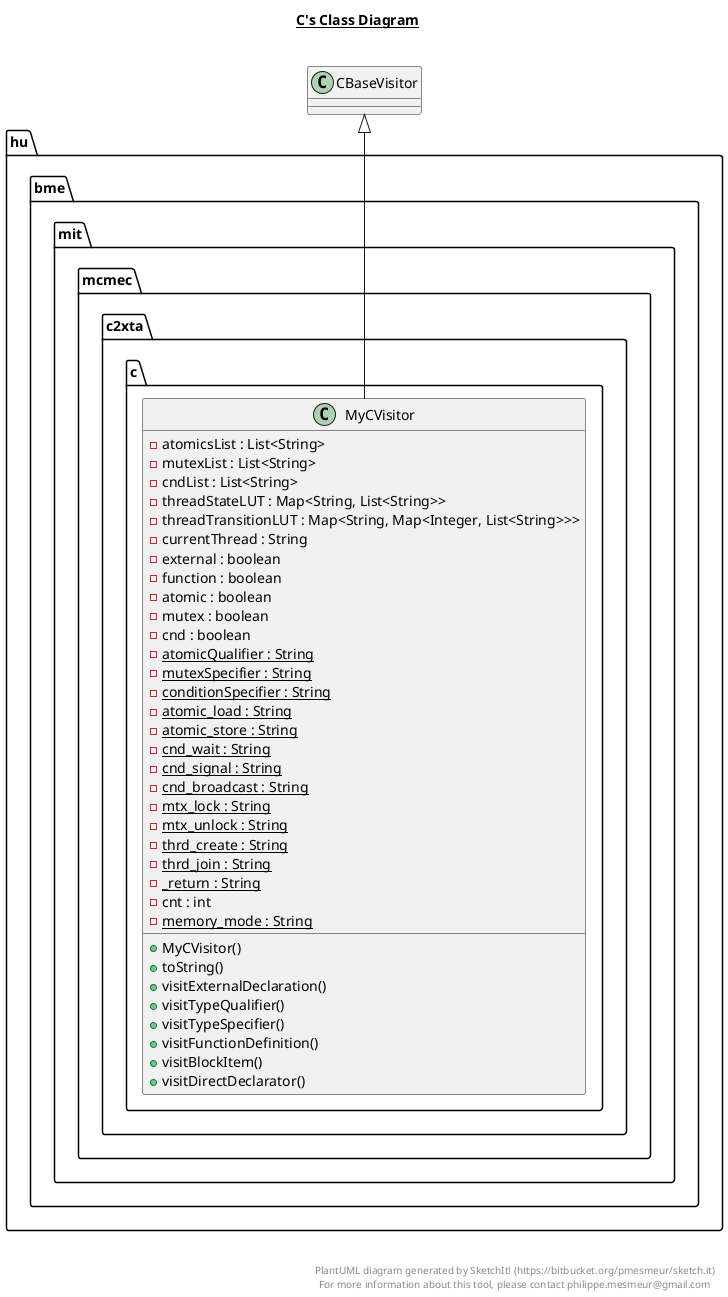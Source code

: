 @startuml

title __C's Class Diagram__\n

  package hu.bme.mit.mcmec.c2xta {
    package hu.bme.mit.mcmec.c2xta.c {
      class MyCVisitor {
          - atomicsList : List<String>
          - mutexList : List<String>
          - cndList : List<String>
          - threadStateLUT : Map<String, List<String>>
          - threadTransitionLUT : Map<String, Map<Integer, List<String>>>
          - currentThread : String
          - external : boolean
          - function : boolean
          - atomic : boolean
          - mutex : boolean
          - cnd : boolean
          {static} - atomicQualifier : String
          {static} - mutexSpecifier : String
          {static} - conditionSpecifier : String
          {static} - atomic_load : String
          {static} - atomic_store : String
          {static} - cnd_wait : String
          {static} - cnd_signal : String
          {static} - cnd_broadcast : String
          {static} - mtx_lock : String
          {static} - mtx_unlock : String
          {static} - thrd_create : String
          {static} - thrd_join : String
          {static} - _return : String
          - cnt : int
          {static} - memory_mode : String
          + MyCVisitor()
          + toString()
          + visitExternalDeclaration()
          + visitTypeQualifier()
          + visitTypeSpecifier()
          + visitFunctionDefinition()
          + visitBlockItem()
          + visitDirectDeclarator()
      }
    }
  }
  

  MyCVisitor -up-|> CBaseVisitor


right footer


PlantUML diagram generated by SketchIt! (https://bitbucket.org/pmesmeur/sketch.it)
For more information about this tool, please contact philippe.mesmeur@gmail.com
endfooter

@enduml
